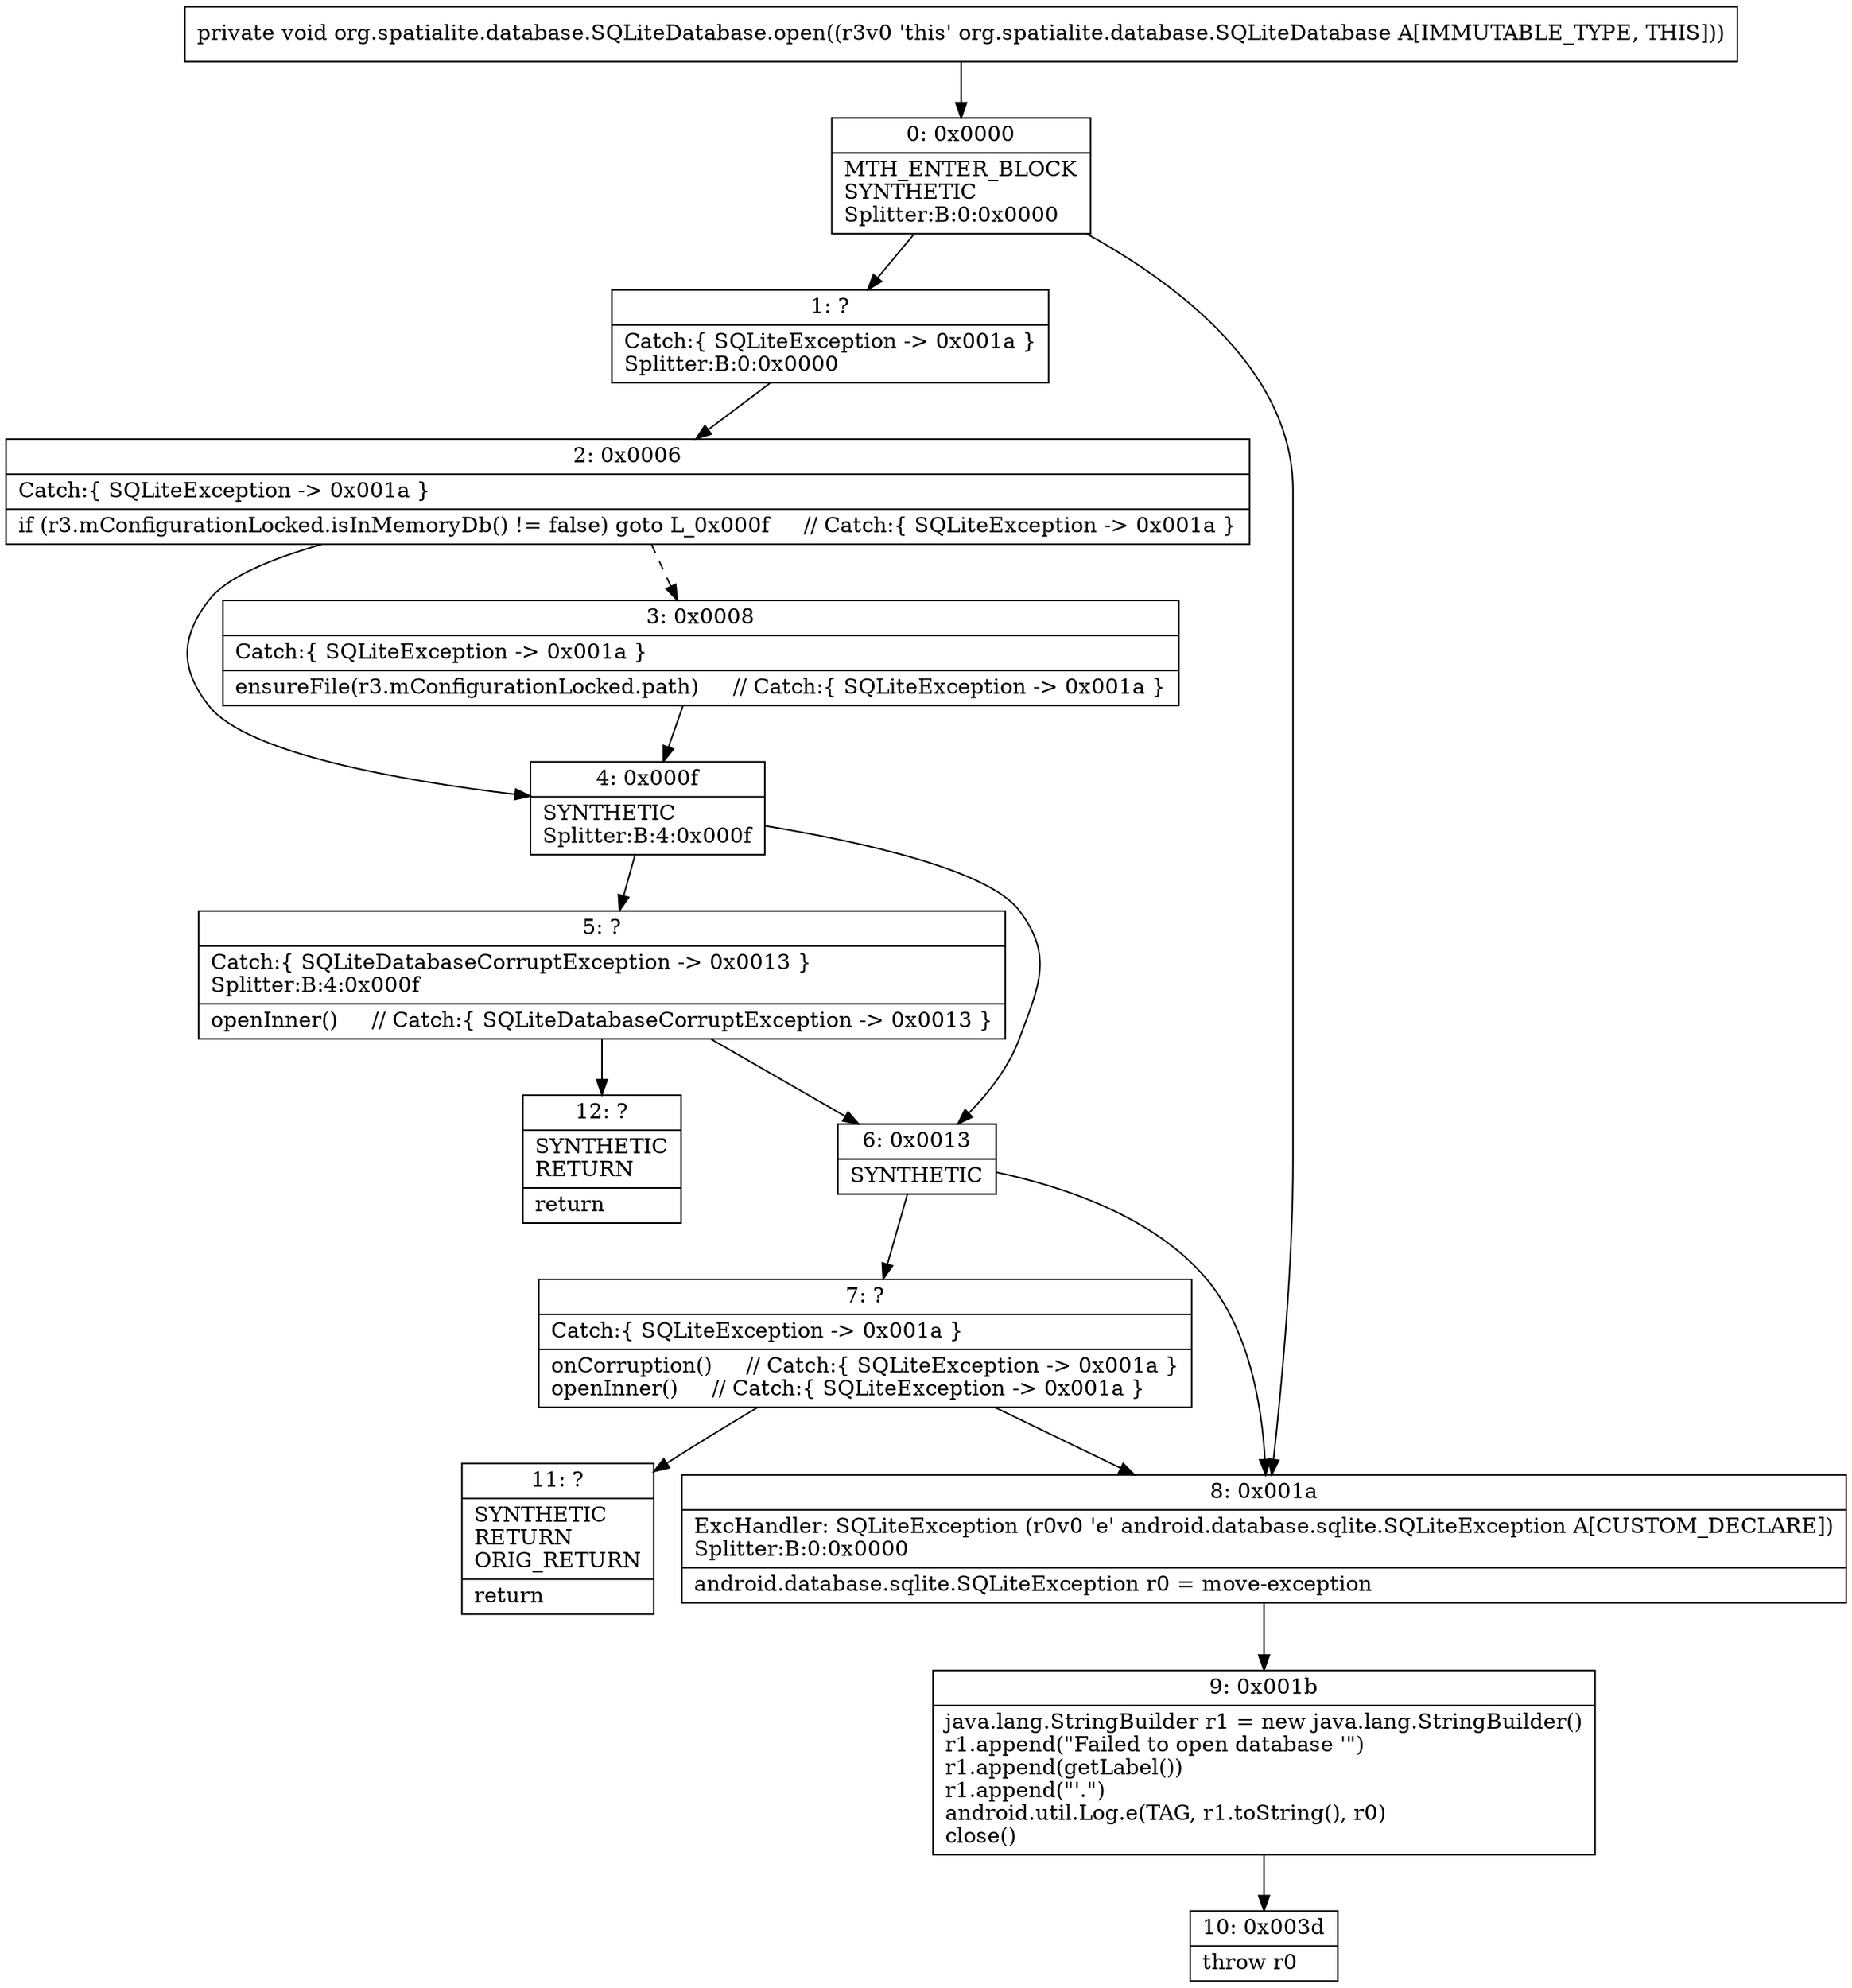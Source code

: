 digraph "CFG fororg.spatialite.database.SQLiteDatabase.open()V" {
Node_0 [shape=record,label="{0\:\ 0x0000|MTH_ENTER_BLOCK\lSYNTHETIC\lSplitter:B:0:0x0000\l}"];
Node_1 [shape=record,label="{1\:\ ?|Catch:\{ SQLiteException \-\> 0x001a \}\lSplitter:B:0:0x0000\l}"];
Node_2 [shape=record,label="{2\:\ 0x0006|Catch:\{ SQLiteException \-\> 0x001a \}\l|if (r3.mConfigurationLocked.isInMemoryDb() != false) goto L_0x000f     \/\/ Catch:\{ SQLiteException \-\> 0x001a \}\l}"];
Node_3 [shape=record,label="{3\:\ 0x0008|Catch:\{ SQLiteException \-\> 0x001a \}\l|ensureFile(r3.mConfigurationLocked.path)     \/\/ Catch:\{ SQLiteException \-\> 0x001a \}\l}"];
Node_4 [shape=record,label="{4\:\ 0x000f|SYNTHETIC\lSplitter:B:4:0x000f\l}"];
Node_5 [shape=record,label="{5\:\ ?|Catch:\{ SQLiteDatabaseCorruptException \-\> 0x0013 \}\lSplitter:B:4:0x000f\l|openInner()     \/\/ Catch:\{ SQLiteDatabaseCorruptException \-\> 0x0013 \}\l}"];
Node_6 [shape=record,label="{6\:\ 0x0013|SYNTHETIC\l}"];
Node_7 [shape=record,label="{7\:\ ?|Catch:\{ SQLiteException \-\> 0x001a \}\l|onCorruption()     \/\/ Catch:\{ SQLiteException \-\> 0x001a \}\lopenInner()     \/\/ Catch:\{ SQLiteException \-\> 0x001a \}\l}"];
Node_8 [shape=record,label="{8\:\ 0x001a|ExcHandler: SQLiteException (r0v0 'e' android.database.sqlite.SQLiteException A[CUSTOM_DECLARE])\lSplitter:B:0:0x0000\l|android.database.sqlite.SQLiteException r0 = move\-exception\l}"];
Node_9 [shape=record,label="{9\:\ 0x001b|java.lang.StringBuilder r1 = new java.lang.StringBuilder()\lr1.append(\"Failed to open database '\")\lr1.append(getLabel())\lr1.append(\"'.\")\landroid.util.Log.e(TAG, r1.toString(), r0)\lclose()\l}"];
Node_10 [shape=record,label="{10\:\ 0x003d|throw r0\l}"];
Node_11 [shape=record,label="{11\:\ ?|SYNTHETIC\lRETURN\lORIG_RETURN\l|return\l}"];
Node_12 [shape=record,label="{12\:\ ?|SYNTHETIC\lRETURN\l|return\l}"];
MethodNode[shape=record,label="{private void org.spatialite.database.SQLiteDatabase.open((r3v0 'this' org.spatialite.database.SQLiteDatabase A[IMMUTABLE_TYPE, THIS])) }"];
MethodNode -> Node_0;
Node_0 -> Node_1;
Node_0 -> Node_8;
Node_1 -> Node_2;
Node_2 -> Node_3[style=dashed];
Node_2 -> Node_4;
Node_3 -> Node_4;
Node_4 -> Node_5;
Node_4 -> Node_6;
Node_5 -> Node_6;
Node_5 -> Node_12;
Node_6 -> Node_7;
Node_6 -> Node_8;
Node_7 -> Node_8;
Node_7 -> Node_11;
Node_8 -> Node_9;
Node_9 -> Node_10;
}

